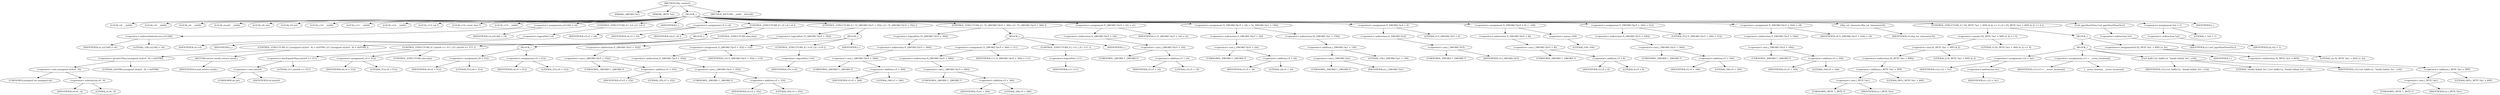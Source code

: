 digraph tftp_connect {  
"1000113" [label = "(METHOD,tftp_connect)" ]
"1000114" [label = "(PARAM,_QWORD *a1)" ]
"1000115" [label = "(PARAM,_BYTE *a2)" ]
"1000116" [label = "(BLOCK,,)" ]
"1000117" [label = "(LOCAL,v4: __int64)" ]
"1000118" [label = "(LOCAL,v5: __int64)" ]
"1000119" [label = "(LOCAL,v6: __int64)" ]
"1000120" [label = "(LOCAL,result: __int64)" ]
"1000121" [label = "(LOCAL,v8: int)" ]
"1000122" [label = "(LOCAL,v9: int)" ]
"1000123" [label = "(LOCAL,v10: __int64)" ]
"1000124" [label = "(LOCAL,v11: __int64)" ]
"1000125" [label = "(LOCAL,v12: __int64)" ]
"1000126" [label = "(LOCAL,v13: int *)" ]
"1000127" [label = "(LOCAL,v14: const char *)" ]
"1000128" [label = "(LOCAL,v15: __int64)" ]
"1000129" [label = "(<operator>.assignment,a1[148] = v4)" ]
"1000130" [label = "(<operator>.indirectIndexAccess,a1[148])" ]
"1000131" [label = "(IDENTIFIER,a1,a1[148] = v4)" ]
"1000132" [label = "(LITERAL,148,a1[148] = v4)" ]
"1000133" [label = "(IDENTIFIER,v4,a1[148] = v4)" ]
"1000134" [label = "(CONTROL_STRUCTURE,if ( !v4 ),if ( !v4 ))" ]
"1000135" [label = "(<operator>.logicalNot,!v4)" ]
"1000136" [label = "(IDENTIFIER,v4,!v4)" ]
"1000137" [label = "(IDENTIFIER,L,)" ]
"1000138" [label = "(<operator>.assignment,v5 = v4)" ]
"1000139" [label = "(IDENTIFIER,v5,v5 = v4)" ]
"1000140" [label = "(IDENTIFIER,v4,v5 = v4)" ]
"1000141" [label = "(CONTROL_STRUCTURE,if ( v6 ),if ( v6 ))" ]
"1000142" [label = "(IDENTIFIER,v6,if ( v6 ))" ]
"1000143" [label = "(BLOCK,,)" ]
"1000144" [label = "(IDENTIFIER,L,)" ]
"1000145" [label = "(CONTROL_STRUCTURE,if ( (unsigned int)(v6 - 8) > 0xFFB0 ),if ( (unsigned int)(v6 - 8) > 0xFFB0 ))" ]
"1000146" [label = "(<operator>.greaterThan,(unsigned int)(v6 - 8) > 0xFFB0)" ]
"1000147" [label = "(<operator>.cast,(unsigned int)(v6 - 8))" ]
"1000148" [label = "(UNKNOWN,unsigned int,unsigned int)" ]
"1000149" [label = "(<operator>.subtraction,v6 - 8)" ]
"1000150" [label = "(IDENTIFIER,v6,v6 - 8)" ]
"1000151" [label = "(LITERAL,8,v6 - 8)" ]
"1000152" [label = "(LITERAL,0xFFB0,(unsigned int)(v6 - 8) > 0xFFB0)" ]
"1000153" [label = "(RETURN,return result;,return result;)" ]
"1000154" [label = "(IDENTIFIER,result,return result;)" ]
"1000155" [label = "(CONTROL_STRUCTURE,if ( (int)v6 <= 511 ),if ( (int)v6 <= 511 ))" ]
"1000156" [label = "(<operator>.lessEqualsThan,(int)v6 <= 511)" ]
"1000157" [label = "(<operator>.cast,(int)v6)" ]
"1000158" [label = "(UNKNOWN,int,int)" ]
"1000159" [label = "(IDENTIFIER,v6,(int)v6)" ]
"1000160" [label = "(LITERAL,511,(int)v6 <= 511)" ]
"1000161" [label = "(<operator>.assignment,v9 = 512)" ]
"1000162" [label = "(IDENTIFIER,v9,v9 = 512)" ]
"1000163" [label = "(LITERAL,512,v9 = 512)" ]
"1000164" [label = "(CONTROL_STRUCTURE,else,else)" ]
"1000165" [label = "(CONTROL_STRUCTURE,else,else)" ]
"1000166" [label = "(BLOCK,,)" ]
"1000167" [label = "(<operator>.assignment,v8 = 512)" ]
"1000168" [label = "(IDENTIFIER,v8,v8 = 512)" ]
"1000169" [label = "(LITERAL,512,v8 = 512)" ]
"1000170" [label = "(<operator>.assignment,v9 = 512)" ]
"1000171" [label = "(IDENTIFIER,v9,v9 = 512)" ]
"1000172" [label = "(LITERAL,512,v9 = 512)" ]
"1000173" [label = "(CONTROL_STRUCTURE,if ( !*(_QWORD *)(v5 + 352) ),if ( !*(_QWORD *)(v5 + 352) ))" ]
"1000174" [label = "(<operator>.logicalNot,!*(_QWORD *)(v5 + 352))" ]
"1000175" [label = "(<operator>.indirection,*(_QWORD *)(v5 + 352))" ]
"1000176" [label = "(<operator>.cast,(_QWORD *)(v5 + 352))" ]
"1000177" [label = "(UNKNOWN,_QWORD *,_QWORD *)" ]
"1000178" [label = "(<operator>.addition,v5 + 352)" ]
"1000179" [label = "(IDENTIFIER,v5,v5 + 352)" ]
"1000180" [label = "(LITERAL,352,v5 + 352)" ]
"1000181" [label = "(BLOCK,,)" ]
"1000182" [label = "(<operator>.assignment,*(_QWORD *)(v5 + 352) = v10)" ]
"1000183" [label = "(<operator>.indirection,*(_QWORD *)(v5 + 352))" ]
"1000184" [label = "(<operator>.cast,(_QWORD *)(v5 + 352))" ]
"1000185" [label = "(UNKNOWN,_QWORD *,_QWORD *)" ]
"1000186" [label = "(<operator>.addition,v5 + 352)" ]
"1000187" [label = "(IDENTIFIER,v5,v5 + 352)" ]
"1000188" [label = "(LITERAL,352,v5 + 352)" ]
"1000189" [label = "(IDENTIFIER,v10,*(_QWORD *)(v5 + 352) = v10)" ]
"1000190" [label = "(CONTROL_STRUCTURE,if ( !v10 ),if ( !v10 ))" ]
"1000191" [label = "(<operator>.logicalNot,!v10)" ]
"1000192" [label = "(IDENTIFIER,v10,!v10)" ]
"1000193" [label = "(IDENTIFIER,L,)" ]
"1000194" [label = "(CONTROL_STRUCTURE,if ( !*(_QWORD *)(v5 + 360) ),if ( !*(_QWORD *)(v5 + 360) ))" ]
"1000195" [label = "(<operator>.logicalNot,!*(_QWORD *)(v5 + 360))" ]
"1000196" [label = "(<operator>.indirection,*(_QWORD *)(v5 + 360))" ]
"1000197" [label = "(<operator>.cast,(_QWORD *)(v5 + 360))" ]
"1000198" [label = "(UNKNOWN,_QWORD *,_QWORD *)" ]
"1000199" [label = "(<operator>.addition,v5 + 360)" ]
"1000200" [label = "(IDENTIFIER,v5,v5 + 360)" ]
"1000201" [label = "(LITERAL,360,v5 + 360)" ]
"1000202" [label = "(BLOCK,,)" ]
"1000203" [label = "(<operator>.assignment,*(_QWORD *)(v5 + 360) = v11)" ]
"1000204" [label = "(<operator>.indirection,*(_QWORD *)(v5 + 360))" ]
"1000205" [label = "(<operator>.cast,(_QWORD *)(v5 + 360))" ]
"1000206" [label = "(UNKNOWN,_QWORD *,_QWORD *)" ]
"1000207" [label = "(<operator>.addition,v5 + 360)" ]
"1000208" [label = "(IDENTIFIER,v5,v5 + 360)" ]
"1000209" [label = "(LITERAL,360,v5 + 360)" ]
"1000210" [label = "(IDENTIFIER,v11,*(_QWORD *)(v5 + 360) = v11)" ]
"1000211" [label = "(CONTROL_STRUCTURE,if ( !v11 ),if ( !v11 ))" ]
"1000212" [label = "(<operator>.logicalNot,!v11)" ]
"1000213" [label = "(IDENTIFIER,v11,!v11)" ]
"1000214" [label = "(IDENTIFIER,L,)" ]
"1000215" [label = "(<operator>.assignment,*(_QWORD *)(v5 + 16) = a1)" ]
"1000216" [label = "(<operator>.indirection,*(_QWORD *)(v5 + 16))" ]
"1000217" [label = "(<operator>.cast,(_QWORD *)(v5 + 16))" ]
"1000218" [label = "(UNKNOWN,_QWORD *,_QWORD *)" ]
"1000219" [label = "(<operator>.addition,v5 + 16)" ]
"1000220" [label = "(IDENTIFIER,v5,v5 + 16)" ]
"1000221" [label = "(LITERAL,16,v5 + 16)" ]
"1000222" [label = "(IDENTIFIER,a1,*(_QWORD *)(v5 + 16) = a1)" ]
"1000223" [label = "(<operator>.assignment,*(_DWORD *)(v5 + 24) = *((_DWORD *)a1 + 156))" ]
"1000224" [label = "(<operator>.indirection,*(_DWORD *)(v5 + 24))" ]
"1000225" [label = "(<operator>.cast,(_DWORD *)(v5 + 24))" ]
"1000226" [label = "(UNKNOWN,_DWORD *,_DWORD *)" ]
"1000227" [label = "(<operator>.addition,v5 + 24)" ]
"1000228" [label = "(IDENTIFIER,v5,v5 + 24)" ]
"1000229" [label = "(LITERAL,24,v5 + 24)" ]
"1000230" [label = "(<operator>.indirection,*((_DWORD *)a1 + 156))" ]
"1000231" [label = "(<operator>.addition,(_DWORD *)a1 + 156)" ]
"1000232" [label = "(<operator>.cast,(_DWORD *)a1)" ]
"1000233" [label = "(UNKNOWN,_DWORD *,_DWORD *)" ]
"1000234" [label = "(IDENTIFIER,a1,(_DWORD *)a1)" ]
"1000235" [label = "(LITERAL,156,(_DWORD *)a1 + 156)" ]
"1000236" [label = "(<operator>.assignment,*(_DWORD *)v5 = 0)" ]
"1000237" [label = "(<operator>.indirection,*(_DWORD *)v5)" ]
"1000238" [label = "(<operator>.cast,(_DWORD *)v5)" ]
"1000239" [label = "(UNKNOWN,_DWORD *,_DWORD *)" ]
"1000240" [label = "(IDENTIFIER,v5,(_DWORD *)v5)" ]
"1000241" [label = "(LITERAL,0,*(_DWORD *)v5 = 0)" ]
"1000242" [label = "(<operator>.assignment,*(_DWORD *)(v5 + 8) = -100)" ]
"1000243" [label = "(<operator>.indirection,*(_DWORD *)(v5 + 8))" ]
"1000244" [label = "(<operator>.cast,(_DWORD *)(v5 + 8))" ]
"1000245" [label = "(UNKNOWN,_DWORD *,_DWORD *)" ]
"1000246" [label = "(<operator>.addition,v5 + 8)" ]
"1000247" [label = "(IDENTIFIER,v5,v5 + 8)" ]
"1000248" [label = "(LITERAL,8,v5 + 8)" ]
"1000249" [label = "(<operator>.minus,-100)" ]
"1000250" [label = "(LITERAL,100,-100)" ]
"1000251" [label = "(<operator>.assignment,*(_DWORD *)(v5 + 340) = 512)" ]
"1000252" [label = "(<operator>.indirection,*(_DWORD *)(v5 + 340))" ]
"1000253" [label = "(<operator>.cast,(_DWORD *)(v5 + 340))" ]
"1000254" [label = "(UNKNOWN,_DWORD *,_DWORD *)" ]
"1000255" [label = "(<operator>.addition,v5 + 340)" ]
"1000256" [label = "(IDENTIFIER,v5,v5 + 340)" ]
"1000257" [label = "(LITERAL,340,v5 + 340)" ]
"1000258" [label = "(LITERAL,512,*(_DWORD *)(v5 + 340) = 512)" ]
"1000259" [label = "(<operator>.assignment,*(_DWORD *)(v5 + 344) = v8)" ]
"1000260" [label = "(<operator>.indirection,*(_DWORD *)(v5 + 344))" ]
"1000261" [label = "(<operator>.cast,(_DWORD *)(v5 + 344))" ]
"1000262" [label = "(UNKNOWN,_DWORD *,_DWORD *)" ]
"1000263" [label = "(<operator>.addition,v5 + 344)" ]
"1000264" [label = "(IDENTIFIER,v5,v5 + 344)" ]
"1000265" [label = "(LITERAL,344,v5 + 344)" ]
"1000266" [label = "(IDENTIFIER,v8,*(_DWORD *)(v5 + 344) = v8)" ]
"1000267" [label = "(tftp_set_timeouts,tftp_set_timeouts(v5))" ]
"1000268" [label = "(IDENTIFIER,v5,tftp_set_timeouts(v5))" ]
"1000269" [label = "(CONTROL_STRUCTURE,if ( (*((_BYTE *)a1 + 895) & 2) == 0 ),if ( (*((_BYTE *)a1 + 895) & 2) == 0 ))" ]
"1000270" [label = "(<operator>.equals,(*((_BYTE *)a1 + 895) & 2) == 0)" ]
"1000271" [label = "(<operator>.and,*((_BYTE *)a1 + 895) & 2)" ]
"1000272" [label = "(<operator>.indirection,*((_BYTE *)a1 + 895))" ]
"1000273" [label = "(<operator>.addition,(_BYTE *)a1 + 895)" ]
"1000274" [label = "(<operator>.cast,(_BYTE *)a1)" ]
"1000275" [label = "(UNKNOWN,_BYTE *,_BYTE *)" ]
"1000276" [label = "(IDENTIFIER,a1,(_BYTE *)a1)" ]
"1000277" [label = "(LITERAL,895,(_BYTE *)a1 + 895)" ]
"1000278" [label = "(LITERAL,2,*((_BYTE *)a1 + 895) & 2)" ]
"1000279" [label = "(LITERAL,0,(*((_BYTE *)a1 + 895) & 2) == 0)" ]
"1000280" [label = "(BLOCK,,)" ]
"1000281" [label = "(BLOCK,,)" ]
"1000282" [label = "(<operator>.assignment,v12 = *a1)" ]
"1000283" [label = "(IDENTIFIER,v12,v12 = *a1)" ]
"1000284" [label = "(<operator>.indirection,*a1)" ]
"1000285" [label = "(IDENTIFIER,a1,v12 = *a1)" ]
"1000286" [label = "(<operator>.assignment,v13 = __errno_location())" ]
"1000287" [label = "(IDENTIFIER,v13,v13 = __errno_location())" ]
"1000288" [label = "(__errno_location,__errno_location())" ]
"1000289" [label = "(Curl_failf,Curl_failf(v12, \"bind() failed; %s\", v14))" ]
"1000290" [label = "(IDENTIFIER,v12,Curl_failf(v12, \"bind() failed; %s\", v14))" ]
"1000291" [label = "(LITERAL,\"bind() failed; %s\",Curl_failf(v12, \"bind() failed; %s\", v14))" ]
"1000292" [label = "(IDENTIFIER,v14,Curl_failf(v12, \"bind() failed; %s\", v14))" ]
"1000293" [label = "(IDENTIFIER,L,)" ]
"1000294" [label = "(<operators>.assignmentOr,*((_BYTE *)a1 + 895) |= 2u)" ]
"1000295" [label = "(<operator>.indirection,*((_BYTE *)a1 + 895))" ]
"1000296" [label = "(<operator>.addition,(_BYTE *)a1 + 895)" ]
"1000297" [label = "(<operator>.cast,(_BYTE *)a1)" ]
"1000298" [label = "(UNKNOWN,_BYTE *,_BYTE *)" ]
"1000299" [label = "(IDENTIFIER,a1,(_BYTE *)a1)" ]
"1000300" [label = "(LITERAL,895,(_BYTE *)a1 + 895)" ]
"1000301" [label = "(LITERAL,2u,*((_BYTE *)a1 + 895) |= 2u)" ]
"1000302" [label = "(Curl_pgrsStartNow,Curl_pgrsStartNow(*a1))" ]
"1000303" [label = "(<operator>.indirection,*a1)" ]
"1000304" [label = "(IDENTIFIER,a1,Curl_pgrsStartNow(*a1))" ]
"1000305" [label = "(<operator>.assignment,*a2 = 1)" ]
"1000306" [label = "(<operator>.indirection,*a2)" ]
"1000307" [label = "(IDENTIFIER,a2,*a2 = 1)" ]
"1000308" [label = "(LITERAL,1,*a2 = 1)" ]
"1000309" [label = "(IDENTIFIER,L,)" ]
"1000310" [label = "(METHOD_RETURN,__int64 __fastcall)" ]
  "1000113" -> "1000114" 
  "1000113" -> "1000115" 
  "1000113" -> "1000116" 
  "1000113" -> "1000310" 
  "1000116" -> "1000117" 
  "1000116" -> "1000118" 
  "1000116" -> "1000119" 
  "1000116" -> "1000120" 
  "1000116" -> "1000121" 
  "1000116" -> "1000122" 
  "1000116" -> "1000123" 
  "1000116" -> "1000124" 
  "1000116" -> "1000125" 
  "1000116" -> "1000126" 
  "1000116" -> "1000127" 
  "1000116" -> "1000128" 
  "1000116" -> "1000129" 
  "1000116" -> "1000134" 
  "1000116" -> "1000137" 
  "1000116" -> "1000138" 
  "1000116" -> "1000141" 
  "1000116" -> "1000173" 
  "1000116" -> "1000194" 
  "1000116" -> "1000215" 
  "1000116" -> "1000223" 
  "1000116" -> "1000236" 
  "1000116" -> "1000242" 
  "1000116" -> "1000251" 
  "1000116" -> "1000259" 
  "1000116" -> "1000267" 
  "1000116" -> "1000269" 
  "1000116" -> "1000302" 
  "1000116" -> "1000305" 
  "1000116" -> "1000309" 
  "1000129" -> "1000130" 
  "1000129" -> "1000133" 
  "1000130" -> "1000131" 
  "1000130" -> "1000132" 
  "1000134" -> "1000135" 
  "1000135" -> "1000136" 
  "1000138" -> "1000139" 
  "1000138" -> "1000140" 
  "1000141" -> "1000142" 
  "1000141" -> "1000143" 
  "1000141" -> "1000165" 
  "1000143" -> "1000144" 
  "1000143" -> "1000145" 
  "1000143" -> "1000155" 
  "1000145" -> "1000146" 
  "1000145" -> "1000153" 
  "1000146" -> "1000147" 
  "1000146" -> "1000152" 
  "1000147" -> "1000148" 
  "1000147" -> "1000149" 
  "1000149" -> "1000150" 
  "1000149" -> "1000151" 
  "1000153" -> "1000154" 
  "1000155" -> "1000156" 
  "1000155" -> "1000161" 
  "1000155" -> "1000164" 
  "1000156" -> "1000157" 
  "1000156" -> "1000160" 
  "1000157" -> "1000158" 
  "1000157" -> "1000159" 
  "1000161" -> "1000162" 
  "1000161" -> "1000163" 
  "1000165" -> "1000166" 
  "1000166" -> "1000167" 
  "1000166" -> "1000170" 
  "1000167" -> "1000168" 
  "1000167" -> "1000169" 
  "1000170" -> "1000171" 
  "1000170" -> "1000172" 
  "1000173" -> "1000174" 
  "1000173" -> "1000181" 
  "1000174" -> "1000175" 
  "1000175" -> "1000176" 
  "1000176" -> "1000177" 
  "1000176" -> "1000178" 
  "1000178" -> "1000179" 
  "1000178" -> "1000180" 
  "1000181" -> "1000182" 
  "1000181" -> "1000190" 
  "1000181" -> "1000193" 
  "1000182" -> "1000183" 
  "1000182" -> "1000189" 
  "1000183" -> "1000184" 
  "1000184" -> "1000185" 
  "1000184" -> "1000186" 
  "1000186" -> "1000187" 
  "1000186" -> "1000188" 
  "1000190" -> "1000191" 
  "1000191" -> "1000192" 
  "1000194" -> "1000195" 
  "1000194" -> "1000202" 
  "1000195" -> "1000196" 
  "1000196" -> "1000197" 
  "1000197" -> "1000198" 
  "1000197" -> "1000199" 
  "1000199" -> "1000200" 
  "1000199" -> "1000201" 
  "1000202" -> "1000203" 
  "1000202" -> "1000211" 
  "1000202" -> "1000214" 
  "1000203" -> "1000204" 
  "1000203" -> "1000210" 
  "1000204" -> "1000205" 
  "1000205" -> "1000206" 
  "1000205" -> "1000207" 
  "1000207" -> "1000208" 
  "1000207" -> "1000209" 
  "1000211" -> "1000212" 
  "1000212" -> "1000213" 
  "1000215" -> "1000216" 
  "1000215" -> "1000222" 
  "1000216" -> "1000217" 
  "1000217" -> "1000218" 
  "1000217" -> "1000219" 
  "1000219" -> "1000220" 
  "1000219" -> "1000221" 
  "1000223" -> "1000224" 
  "1000223" -> "1000230" 
  "1000224" -> "1000225" 
  "1000225" -> "1000226" 
  "1000225" -> "1000227" 
  "1000227" -> "1000228" 
  "1000227" -> "1000229" 
  "1000230" -> "1000231" 
  "1000231" -> "1000232" 
  "1000231" -> "1000235" 
  "1000232" -> "1000233" 
  "1000232" -> "1000234" 
  "1000236" -> "1000237" 
  "1000236" -> "1000241" 
  "1000237" -> "1000238" 
  "1000238" -> "1000239" 
  "1000238" -> "1000240" 
  "1000242" -> "1000243" 
  "1000242" -> "1000249" 
  "1000243" -> "1000244" 
  "1000244" -> "1000245" 
  "1000244" -> "1000246" 
  "1000246" -> "1000247" 
  "1000246" -> "1000248" 
  "1000249" -> "1000250" 
  "1000251" -> "1000252" 
  "1000251" -> "1000258" 
  "1000252" -> "1000253" 
  "1000253" -> "1000254" 
  "1000253" -> "1000255" 
  "1000255" -> "1000256" 
  "1000255" -> "1000257" 
  "1000259" -> "1000260" 
  "1000259" -> "1000266" 
  "1000260" -> "1000261" 
  "1000261" -> "1000262" 
  "1000261" -> "1000263" 
  "1000263" -> "1000264" 
  "1000263" -> "1000265" 
  "1000267" -> "1000268" 
  "1000269" -> "1000270" 
  "1000269" -> "1000280" 
  "1000270" -> "1000271" 
  "1000270" -> "1000279" 
  "1000271" -> "1000272" 
  "1000271" -> "1000278" 
  "1000272" -> "1000273" 
  "1000273" -> "1000274" 
  "1000273" -> "1000277" 
  "1000274" -> "1000275" 
  "1000274" -> "1000276" 
  "1000280" -> "1000281" 
  "1000280" -> "1000294" 
  "1000281" -> "1000282" 
  "1000281" -> "1000286" 
  "1000281" -> "1000289" 
  "1000281" -> "1000293" 
  "1000282" -> "1000283" 
  "1000282" -> "1000284" 
  "1000284" -> "1000285" 
  "1000286" -> "1000287" 
  "1000286" -> "1000288" 
  "1000289" -> "1000290" 
  "1000289" -> "1000291" 
  "1000289" -> "1000292" 
  "1000294" -> "1000295" 
  "1000294" -> "1000301" 
  "1000295" -> "1000296" 
  "1000296" -> "1000297" 
  "1000296" -> "1000300" 
  "1000297" -> "1000298" 
  "1000297" -> "1000299" 
  "1000302" -> "1000303" 
  "1000303" -> "1000304" 
  "1000305" -> "1000306" 
  "1000305" -> "1000308" 
  "1000306" -> "1000307" 
}
